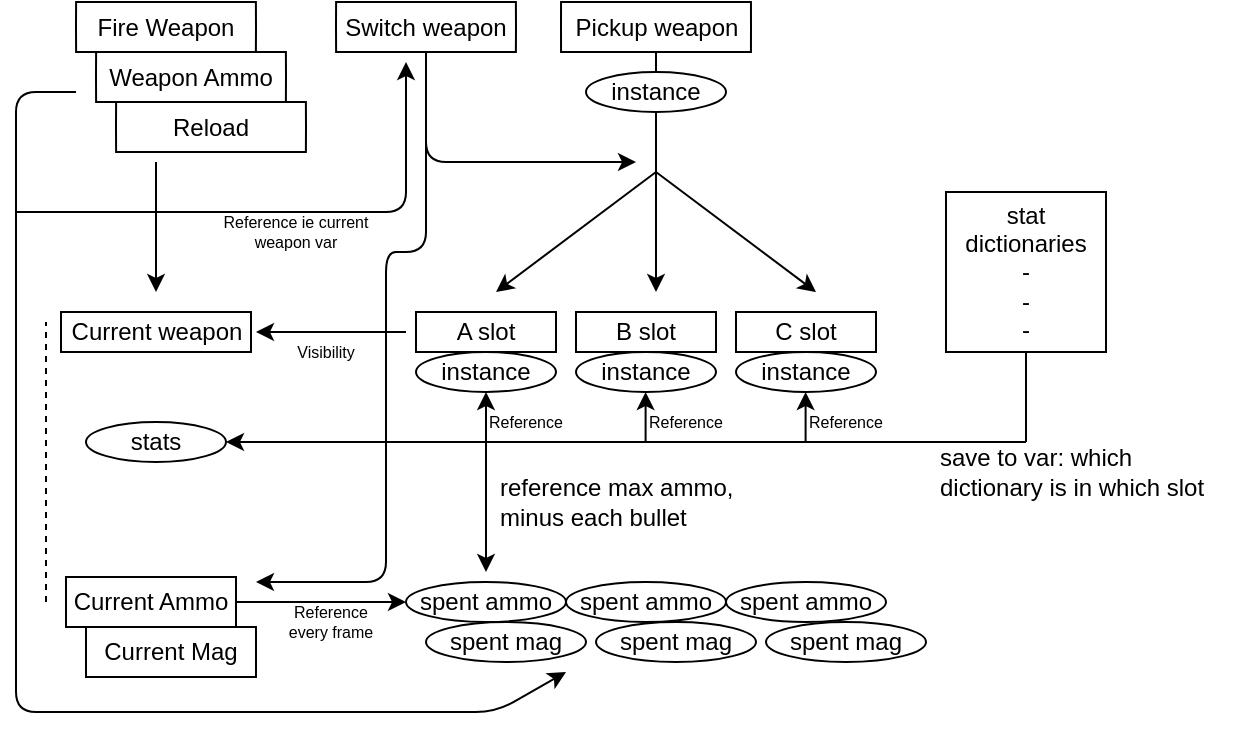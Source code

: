 <mxfile version="13.1.1" type="device"><diagram id="bcUjkl1RiGp-6VFl7lOy" name="Page-1"><mxGraphModel dx="813" dy="409" grid="1" gridSize="5" guides="1" tooltips="1" connect="1" arrows="1" fold="1" page="1" pageScale="1" pageWidth="827" pageHeight="1169" math="0" shadow="0"><root><mxCell id="0"/><mxCell id="1" parent="0"/><mxCell id="1bnDwB9n_9M8lCT6U7Ok-1" value="A slot" style="rounded=0;whiteSpace=wrap;html=1;fontFamily=Helvetica;" parent="1" vertex="1"><mxGeometry x="230" y="630" width="70" height="20" as="geometry"/></mxCell><mxCell id="1bnDwB9n_9M8lCT6U7Ok-3" value="B slot" style="rounded=0;whiteSpace=wrap;html=1;fontFamily=Helvetica;" parent="1" vertex="1"><mxGeometry x="310" y="630" width="70" height="20" as="geometry"/></mxCell><mxCell id="1bnDwB9n_9M8lCT6U7Ok-4" value="C slot" style="rounded=0;whiteSpace=wrap;html=1;fontFamily=Helvetica;" parent="1" vertex="1"><mxGeometry x="390" y="630" width="70" height="20" as="geometry"/></mxCell><mxCell id="1bnDwB9n_9M8lCT6U7Ok-6" value="" style="endArrow=classic;html=1;fontFamily=Helvetica;" parent="1" edge="1"><mxGeometry width="50" height="50" relative="1" as="geometry"><mxPoint x="350" y="560" as="sourcePoint"/><mxPoint x="270" y="620" as="targetPoint"/></mxGeometry></mxCell><mxCell id="1bnDwB9n_9M8lCT6U7Ok-7" value="" style="endArrow=classic;html=1;fontFamily=Helvetica;exitX=0.5;exitY=1;exitDx=0;exitDy=0;" parent="1" source="1bnDwB9n_9M8lCT6U7Ok-11" edge="1"><mxGeometry width="50" height="50" relative="1" as="geometry"><mxPoint x="350" y="545" as="sourcePoint"/><mxPoint x="350" y="620" as="targetPoint"/></mxGeometry></mxCell><mxCell id="1bnDwB9n_9M8lCT6U7Ok-8" value="" style="endArrow=classic;html=1;fontFamily=Helvetica;" parent="1" edge="1"><mxGeometry width="50" height="50" relative="1" as="geometry"><mxPoint x="350" y="560" as="sourcePoint"/><mxPoint x="430" y="620" as="targetPoint"/></mxGeometry></mxCell><mxCell id="1bnDwB9n_9M8lCT6U7Ok-9" value="" style="endArrow=none;html=1;fontFamily=Helvetica;" parent="1" source="1bnDwB9n_9M8lCT6U7Ok-11" edge="1"><mxGeometry width="50" height="50" relative="1" as="geometry"><mxPoint x="350" y="530" as="sourcePoint"/><mxPoint x="350" y="500" as="targetPoint"/></mxGeometry></mxCell><mxCell id="1bnDwB9n_9M8lCT6U7Ok-11" value="instance" style="ellipse;whiteSpace=wrap;html=1;fontFamily=Helvetica;" parent="1" vertex="1"><mxGeometry x="315" y="510" width="70" height="20" as="geometry"/></mxCell><mxCell id="1bnDwB9n_9M8lCT6U7Ok-14" value="instance" style="ellipse;whiteSpace=wrap;html=1;fontFamily=Helvetica;" parent="1" vertex="1"><mxGeometry x="230" y="650" width="70" height="20" as="geometry"/></mxCell><mxCell id="1bnDwB9n_9M8lCT6U7Ok-16" value="Current weapon" style="rounded=0;whiteSpace=wrap;html=1;fontFamily=Helvetica;" parent="1" vertex="1"><mxGeometry x="52.5" y="630" width="95" height="20" as="geometry"/></mxCell><mxCell id="1bnDwB9n_9M8lCT6U7Ok-17" value="" style="endArrow=classic;html=1;fontFamily=Helvetica;" parent="1" edge="1"><mxGeometry width="50" height="50" relative="1" as="geometry"><mxPoint x="225" y="640" as="sourcePoint"/><mxPoint x="150" y="640" as="targetPoint"/></mxGeometry></mxCell><mxCell id="1bnDwB9n_9M8lCT6U7Ok-18" value="Reference" style="text;html=1;strokeColor=none;fillColor=none;align=center;verticalAlign=middle;whiteSpace=wrap;rounded=0;fontSize=8;" parent="1" vertex="1"><mxGeometry x="265" y="675" width="40" height="20" as="geometry"/></mxCell><mxCell id="1bnDwB9n_9M8lCT6U7Ok-21" value="stats" style="ellipse;whiteSpace=wrap;html=1;fontFamily=Helvetica;" parent="1" vertex="1"><mxGeometry x="65" y="685" width="70" height="20" as="geometry"/></mxCell><mxCell id="1bnDwB9n_9M8lCT6U7Ok-22" value="stat dictionaries&lt;br&gt;-&lt;br&gt;-&lt;br&gt;-" style="whiteSpace=wrap;html=1;aspect=fixed;fontFamily=Helvetica;" parent="1" vertex="1"><mxGeometry x="495" y="570" width="80" height="80" as="geometry"/></mxCell><mxCell id="1bnDwB9n_9M8lCT6U7Ok-23" value="instance" style="ellipse;whiteSpace=wrap;html=1;fontFamily=Helvetica;" parent="1" vertex="1"><mxGeometry x="310" y="650" width="70" height="20" as="geometry"/></mxCell><mxCell id="1bnDwB9n_9M8lCT6U7Ok-24" value="instance" style="ellipse;whiteSpace=wrap;html=1;fontFamily=Helvetica;" parent="1" vertex="1"><mxGeometry x="390" y="650" width="70" height="20" as="geometry"/></mxCell><mxCell id="1bnDwB9n_9M8lCT6U7Ok-33" value="save to var: which dictionary is in which slot" style="text;html=1;strokeColor=none;fillColor=none;align=left;verticalAlign=middle;whiteSpace=wrap;rounded=0;fontFamily=Helvetica;labelPosition=center;verticalLabelPosition=middle;" parent="1" vertex="1"><mxGeometry x="490" y="695" width="150" height="30" as="geometry"/></mxCell><mxCell id="1bnDwB9n_9M8lCT6U7Ok-35" value="" style="endArrow=classic;html=1;fontFamily=Helvetica;" parent="1" target="1bnDwB9n_9M8lCT6U7Ok-21" edge="1"><mxGeometry width="50" height="50" relative="1" as="geometry"><mxPoint x="535" y="695" as="sourcePoint"/><mxPoint x="390" y="690" as="targetPoint"/></mxGeometry></mxCell><mxCell id="1bnDwB9n_9M8lCT6U7Ok-39" value="" style="endArrow=none;html=1;fontFamily=Helvetica;" parent="1" target="1bnDwB9n_9M8lCT6U7Ok-22" edge="1"><mxGeometry width="50" height="50" relative="1" as="geometry"><mxPoint x="535" y="695" as="sourcePoint"/><mxPoint x="305" y="510" as="targetPoint"/></mxGeometry></mxCell><mxCell id="1bnDwB9n_9M8lCT6U7Ok-40" value="" style="endArrow=classic;html=1;fontFamily=Helvetica;entryX=0.5;entryY=1;entryDx=0;entryDy=0;" parent="1" target="1bnDwB9n_9M8lCT6U7Ok-14" edge="1"><mxGeometry width="50" height="50" relative="1" as="geometry"><mxPoint x="265" y="695" as="sourcePoint"/><mxPoint x="265" y="675" as="targetPoint"/></mxGeometry></mxCell><mxCell id="1bnDwB9n_9M8lCT6U7Ok-41" value="" style="endArrow=classic;html=1;fontFamily=Helvetica;entryX=0.5;entryY=1;entryDx=0;entryDy=0;" parent="1" edge="1"><mxGeometry width="50" height="50" relative="1" as="geometry"><mxPoint x="344.8" y="695" as="sourcePoint"/><mxPoint x="344.8" y="670" as="targetPoint"/></mxGeometry></mxCell><mxCell id="1bnDwB9n_9M8lCT6U7Ok-42" value="" style="endArrow=classic;html=1;fontFamily=Helvetica;entryX=0.5;entryY=1;entryDx=0;entryDy=0;" parent="1" edge="1"><mxGeometry width="50" height="50" relative="1" as="geometry"><mxPoint x="424.8" y="695" as="sourcePoint"/><mxPoint x="424.8" y="670" as="targetPoint"/></mxGeometry></mxCell><mxCell id="1bnDwB9n_9M8lCT6U7Ok-43" value="Reference" style="text;html=1;strokeColor=none;fillColor=none;align=center;verticalAlign=middle;whiteSpace=wrap;rounded=0;fontSize=8;" parent="1" vertex="1"><mxGeometry x="345" y="675" width="40" height="20" as="geometry"/></mxCell><mxCell id="1bnDwB9n_9M8lCT6U7Ok-44" value="Reference" style="text;html=1;strokeColor=none;fillColor=none;align=center;verticalAlign=middle;whiteSpace=wrap;rounded=0;fontSize=8;" parent="1" vertex="1"><mxGeometry x="425" y="675" width="40" height="20" as="geometry"/></mxCell><mxCell id="1bnDwB9n_9M8lCT6U7Ok-45" value="Visibility" style="text;html=1;strokeColor=none;fillColor=none;align=center;verticalAlign=middle;whiteSpace=wrap;rounded=0;fontSize=8;" parent="1" vertex="1"><mxGeometry x="165" y="640" width="40" height="20" as="geometry"/></mxCell><mxCell id="1bnDwB9n_9M8lCT6U7Ok-46" value="Fire Weapon" style="shape=hexagon;perimeter=hexagonPerimeter2;whiteSpace=wrap;html=1;fixedSize=1;fontFamily=Helvetica;fontSize=12;align=center;size=0.056;" parent="1" vertex="1"><mxGeometry x="60" y="475" width="90" height="25" as="geometry"/></mxCell><mxCell id="1bnDwB9n_9M8lCT6U7Ok-47" value="Weapon Ammo" style="shape=hexagon;perimeter=hexagonPerimeter2;whiteSpace=wrap;html=1;fixedSize=1;fontFamily=Helvetica;fontSize=12;align=center;size=0.053;" parent="1" vertex="1"><mxGeometry x="70" y="500" width="95" height="25" as="geometry"/></mxCell><mxCell id="1bnDwB9n_9M8lCT6U7Ok-48" value="Current Ammo" style="rounded=0;whiteSpace=wrap;html=1;fontFamily=Helvetica;fontSize=12;align=center;" parent="1" vertex="1"><mxGeometry x="55" y="762.5" width="85" height="25" as="geometry"/></mxCell><mxCell id="1bnDwB9n_9M8lCT6U7Ok-49" value="Current Mag" style="rounded=0;whiteSpace=wrap;html=1;fontFamily=Helvetica;fontSize=12;align=center;" parent="1" vertex="1"><mxGeometry x="65" y="787.5" width="85" height="25" as="geometry"/></mxCell><mxCell id="1bnDwB9n_9M8lCT6U7Ok-50" value="" style="endArrow=classic;html=1;fontFamily=Helvetica;fontSize=12;" parent="1" edge="1"><mxGeometry width="50" height="50" relative="1" as="geometry"><mxPoint x="265" y="695" as="sourcePoint"/><mxPoint x="265" y="760" as="targetPoint"/></mxGeometry></mxCell><mxCell id="1bnDwB9n_9M8lCT6U7Ok-52" value="spent ammo" style="ellipse;whiteSpace=wrap;html=1;fontFamily=Helvetica;" parent="1" vertex="1"><mxGeometry x="225" y="765" width="80" height="20" as="geometry"/></mxCell><mxCell id="1bnDwB9n_9M8lCT6U7Ok-53" value="spent ammo" style="ellipse;whiteSpace=wrap;html=1;fontFamily=Helvetica;" parent="1" vertex="1"><mxGeometry x="305" y="765" width="80" height="20" as="geometry"/></mxCell><mxCell id="1bnDwB9n_9M8lCT6U7Ok-54" value="spent ammo" style="ellipse;whiteSpace=wrap;html=1;fontFamily=Helvetica;" parent="1" vertex="1"><mxGeometry x="385" y="765" width="80" height="20" as="geometry"/></mxCell><mxCell id="1bnDwB9n_9M8lCT6U7Ok-55" value="reference max ammo, minus each bullet" style="text;html=1;strokeColor=none;fillColor=none;align=left;verticalAlign=middle;whiteSpace=wrap;rounded=0;fontFamily=Helvetica;fontSize=12;" parent="1" vertex="1"><mxGeometry x="270" y="715" width="125" height="20" as="geometry"/></mxCell><mxCell id="1bnDwB9n_9M8lCT6U7Ok-56" value="" style="endArrow=classic;html=1;fontFamily=Helvetica;fontSize=12;exitX=1;exitY=0.5;exitDx=0;exitDy=0;entryX=0;entryY=0.5;entryDx=0;entryDy=0;" parent="1" source="1bnDwB9n_9M8lCT6U7Ok-48" target="1bnDwB9n_9M8lCT6U7Ok-52" edge="1"><mxGeometry width="50" height="50" relative="1" as="geometry"><mxPoint x="255" y="685" as="sourcePoint"/><mxPoint x="190" y="795" as="targetPoint"/></mxGeometry></mxCell><mxCell id="1bnDwB9n_9M8lCT6U7Ok-57" value="spent mag" style="ellipse;whiteSpace=wrap;html=1;fontFamily=Helvetica;" parent="1" vertex="1"><mxGeometry x="235" y="785" width="80" height="20" as="geometry"/></mxCell><mxCell id="1bnDwB9n_9M8lCT6U7Ok-58" value="" style="endArrow=none;dashed=1;html=1;fontFamily=Helvetica;fontSize=12;" parent="1" edge="1"><mxGeometry width="50" height="50" relative="1" as="geometry"><mxPoint x="45" y="775" as="sourcePoint"/><mxPoint x="45" y="635" as="targetPoint"/></mxGeometry></mxCell><mxCell id="1bnDwB9n_9M8lCT6U7Ok-59" value="spent mag" style="ellipse;whiteSpace=wrap;html=1;fontFamily=Helvetica;" parent="1" vertex="1"><mxGeometry x="320" y="785" width="80" height="20" as="geometry"/></mxCell><mxCell id="1bnDwB9n_9M8lCT6U7Ok-60" value="spent mag" style="ellipse;whiteSpace=wrap;html=1;fontFamily=Helvetica;" parent="1" vertex="1"><mxGeometry x="405" y="785" width="80" height="20" as="geometry"/></mxCell><mxCell id="1bnDwB9n_9M8lCT6U7Ok-61" value="Pickup weapon" style="shape=hexagon;perimeter=hexagonPerimeter2;whiteSpace=wrap;html=1;fixedSize=1;fontFamily=Helvetica;fontSize=12;align=center;size=0.026;" parent="1" vertex="1"><mxGeometry x="302.5" y="475" width="95" height="25" as="geometry"/></mxCell><mxCell id="1bnDwB9n_9M8lCT6U7Ok-62" value="" style="endArrow=classic;html=1;fontFamily=Helvetica;fontSize=12;" parent="1" edge="1"><mxGeometry width="50" height="50" relative="1" as="geometry"><mxPoint x="100" y="555" as="sourcePoint"/><mxPoint x="100" y="620" as="targetPoint"/></mxGeometry></mxCell><mxCell id="1bnDwB9n_9M8lCT6U7Ok-63" value="Reload" style="shape=hexagon;perimeter=hexagonPerimeter2;whiteSpace=wrap;html=1;fixedSize=1;fontFamily=Helvetica;fontSize=12;align=center;size=0.053;" parent="1" vertex="1"><mxGeometry x="80" y="525" width="95" height="25" as="geometry"/></mxCell><mxCell id="1bnDwB9n_9M8lCT6U7Ok-64" value="Switch weapon" style="shape=hexagon;perimeter=hexagonPerimeter2;whiteSpace=wrap;html=1;fixedSize=1;fontFamily=Helvetica;fontSize=12;align=center;size=0.056;" parent="1" vertex="1"><mxGeometry x="190" y="475" width="90" height="25" as="geometry"/></mxCell><mxCell id="1bnDwB9n_9M8lCT6U7Ok-65" value="" style="endArrow=classic;html=1;fontFamily=Helvetica;fontSize=12;" parent="1" source="1bnDwB9n_9M8lCT6U7Ok-64" edge="1"><mxGeometry width="50" height="50" relative="1" as="geometry"><mxPoint x="255" y="645" as="sourcePoint"/><mxPoint x="340" y="555" as="targetPoint"/><Array as="points"><mxPoint x="235" y="555"/></Array></mxGeometry></mxCell><mxCell id="4NYSvX6vM_fty8_kfWuD-1" value="" style="endArrow=classic;html=1;" edge="1" parent="1"><mxGeometry width="50" height="50" relative="1" as="geometry"><mxPoint x="60" y="520" as="sourcePoint"/><mxPoint x="305" y="810" as="targetPoint"/><Array as="points"><mxPoint x="30" y="520"/><mxPoint x="30" y="830"/><mxPoint x="270" y="830"/></Array></mxGeometry></mxCell><mxCell id="4NYSvX6vM_fty8_kfWuD-2" value="" style="endArrow=classic;html=1;" edge="1" parent="1"><mxGeometry width="50" height="50" relative="1" as="geometry"><mxPoint x="30" y="580" as="sourcePoint"/><mxPoint x="225" y="505" as="targetPoint"/><Array as="points"><mxPoint x="225" y="580"/></Array></mxGeometry></mxCell><mxCell id="4NYSvX6vM_fty8_kfWuD-3" value="Reference ie current weapon var" style="text;html=1;strokeColor=none;fillColor=none;align=center;verticalAlign=middle;whiteSpace=wrap;rounded=0;fontSize=8;" vertex="1" parent="1"><mxGeometry x="120" y="580" width="100" height="20" as="geometry"/></mxCell><mxCell id="4NYSvX6vM_fty8_kfWuD-4" value="" style="endArrow=classic;html=1;" edge="1" parent="1"><mxGeometry width="50" height="50" relative="1" as="geometry"><mxPoint x="235" y="545" as="sourcePoint"/><mxPoint x="150" y="765" as="targetPoint"/><Array as="points"><mxPoint x="235" y="600"/><mxPoint x="215" y="600"/><mxPoint x="215" y="765"/></Array></mxGeometry></mxCell><mxCell id="4NYSvX6vM_fty8_kfWuD-5" value="Reference every frame" style="text;html=1;strokeColor=none;fillColor=none;align=center;verticalAlign=middle;whiteSpace=wrap;rounded=0;fontSize=8;" vertex="1" parent="1"><mxGeometry x="160" y="775" width="55" height="20" as="geometry"/></mxCell></root></mxGraphModel></diagram></mxfile>